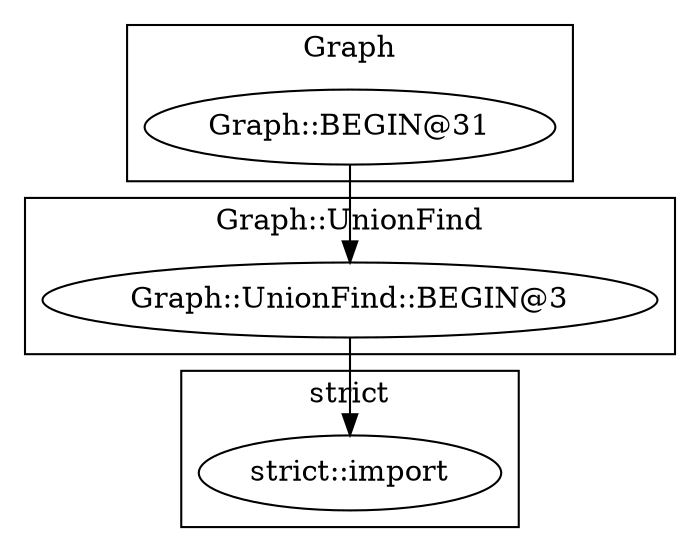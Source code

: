 digraph {
graph [overlap=false]
subgraph cluster_Graph {
	label="Graph";
	"Graph::BEGIN@31";
}
subgraph cluster_strict {
	label="strict";
	"strict::import";
}
subgraph cluster_Graph_UnionFind {
	label="Graph::UnionFind";
	"Graph::UnionFind::BEGIN@3";
}
"Graph::BEGIN@31" -> "Graph::UnionFind::BEGIN@3";
"Graph::UnionFind::BEGIN@3" -> "strict::import";
}
